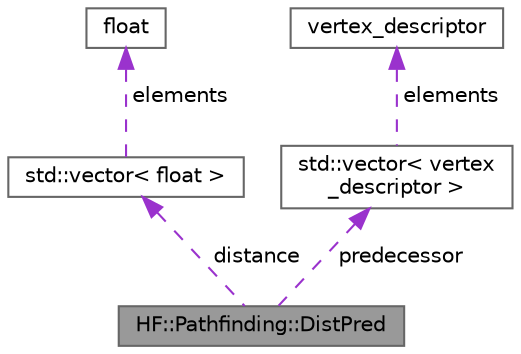 digraph "HF::Pathfinding::DistPred"
{
 // LATEX_PDF_SIZE
  bgcolor="transparent";
  edge [fontname=Helvetica,fontsize=10,labelfontname=Helvetica,labelfontsize=10];
  node [fontname=Helvetica,fontsize=10,shape=box,height=0.2,width=0.4];
  Node1 [label="HF::Pathfinding::DistPred",height=0.2,width=0.4,color="gray40", fillcolor="grey60", style="filled", fontcolor="black",tooltip="A single row of a distance and predecessor matrix."];
  Node2 -> Node1 [dir="back",color="darkorchid3",style="dashed",label=" distance" ];
  Node2 [label="std::vector\< float \>",height=0.2,width=0.4,color="gray40", fillcolor="white", style="filled",tooltip=" "];
  Node3 -> Node2 [dir="back",color="darkorchid3",style="dashed",label=" elements" ];
  Node3 [label="float",height=0.2,width=0.4,color="gray40", fillcolor="white", style="filled",tooltip=" "];
  Node4 -> Node1 [dir="back",color="darkorchid3",style="dashed",label=" predecessor" ];
  Node4 [label="std::vector\< vertex\l_descriptor \>",height=0.2,width=0.4,color="gray40", fillcolor="white", style="filled",tooltip=" "];
  Node5 -> Node4 [dir="back",color="darkorchid3",style="dashed",label=" elements" ];
  Node5 [label="vertex_descriptor",height=0.2,width=0.4,color="gray40", fillcolor="white", style="filled",tooltip=" "];
}
